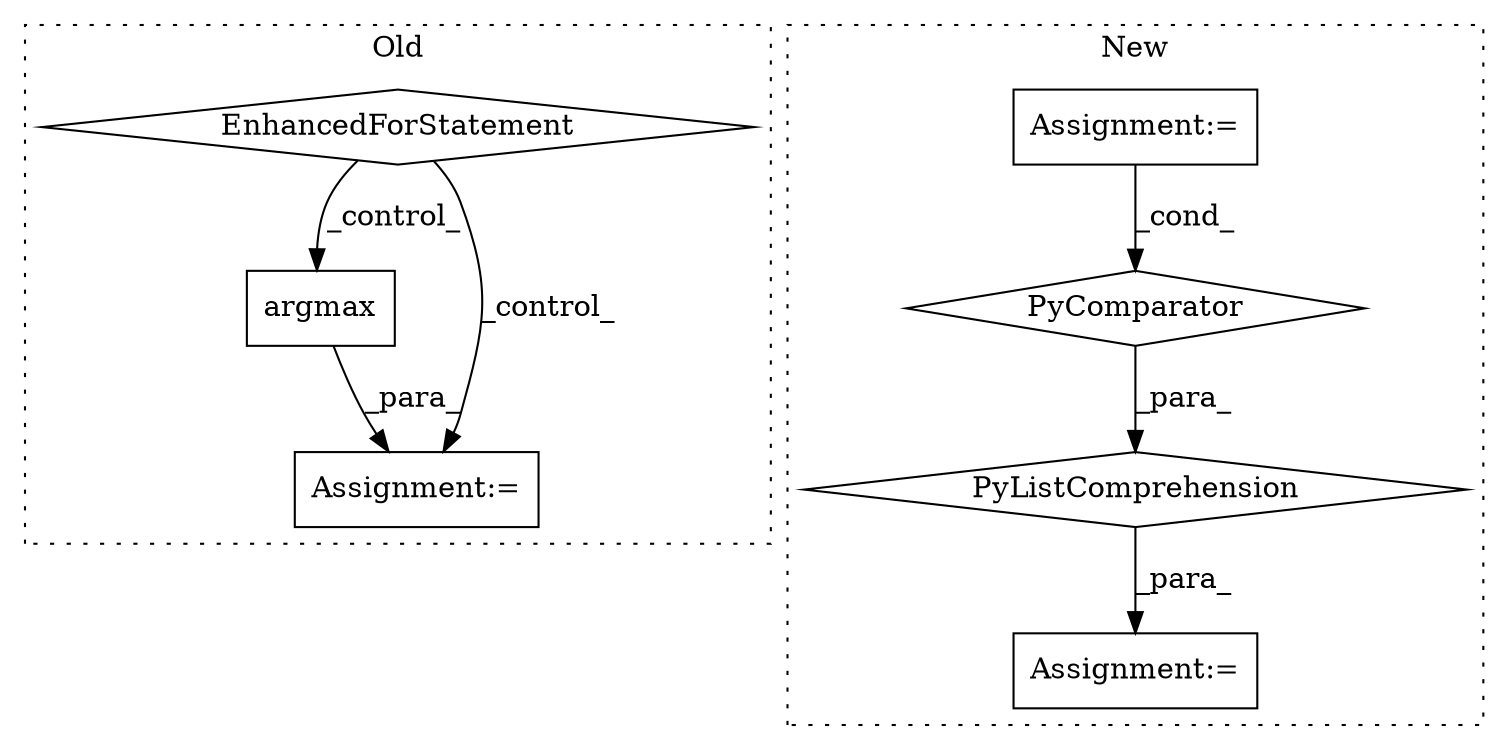digraph G {
subgraph cluster0 {
1 [label="argmax" a="32" s="6716,6728" l="7,1" shape="box"];
6 [label="Assignment:=" a="7" s="6709" l="1" shape="box"];
7 [label="EnhancedForStatement" a="70" s="6461,6571" l="65,2" shape="diamond"];
label = "Old";
style="dotted";
}
subgraph cluster1 {
2 [label="PyListComprehension" a="109" s="6731" l="207" shape="diamond"];
3 [label="PyComparator" a="113" s="6888" l="42" shape="diamond"];
4 [label="Assignment:=" a="7" s="6888" l="42" shape="box"];
5 [label="Assignment:=" a="7" s="6719" l="12" shape="box"];
label = "New";
style="dotted";
}
1 -> 6 [label="_para_"];
2 -> 5 [label="_para_"];
3 -> 2 [label="_para_"];
4 -> 3 [label="_cond_"];
7 -> 1 [label="_control_"];
7 -> 6 [label="_control_"];
}